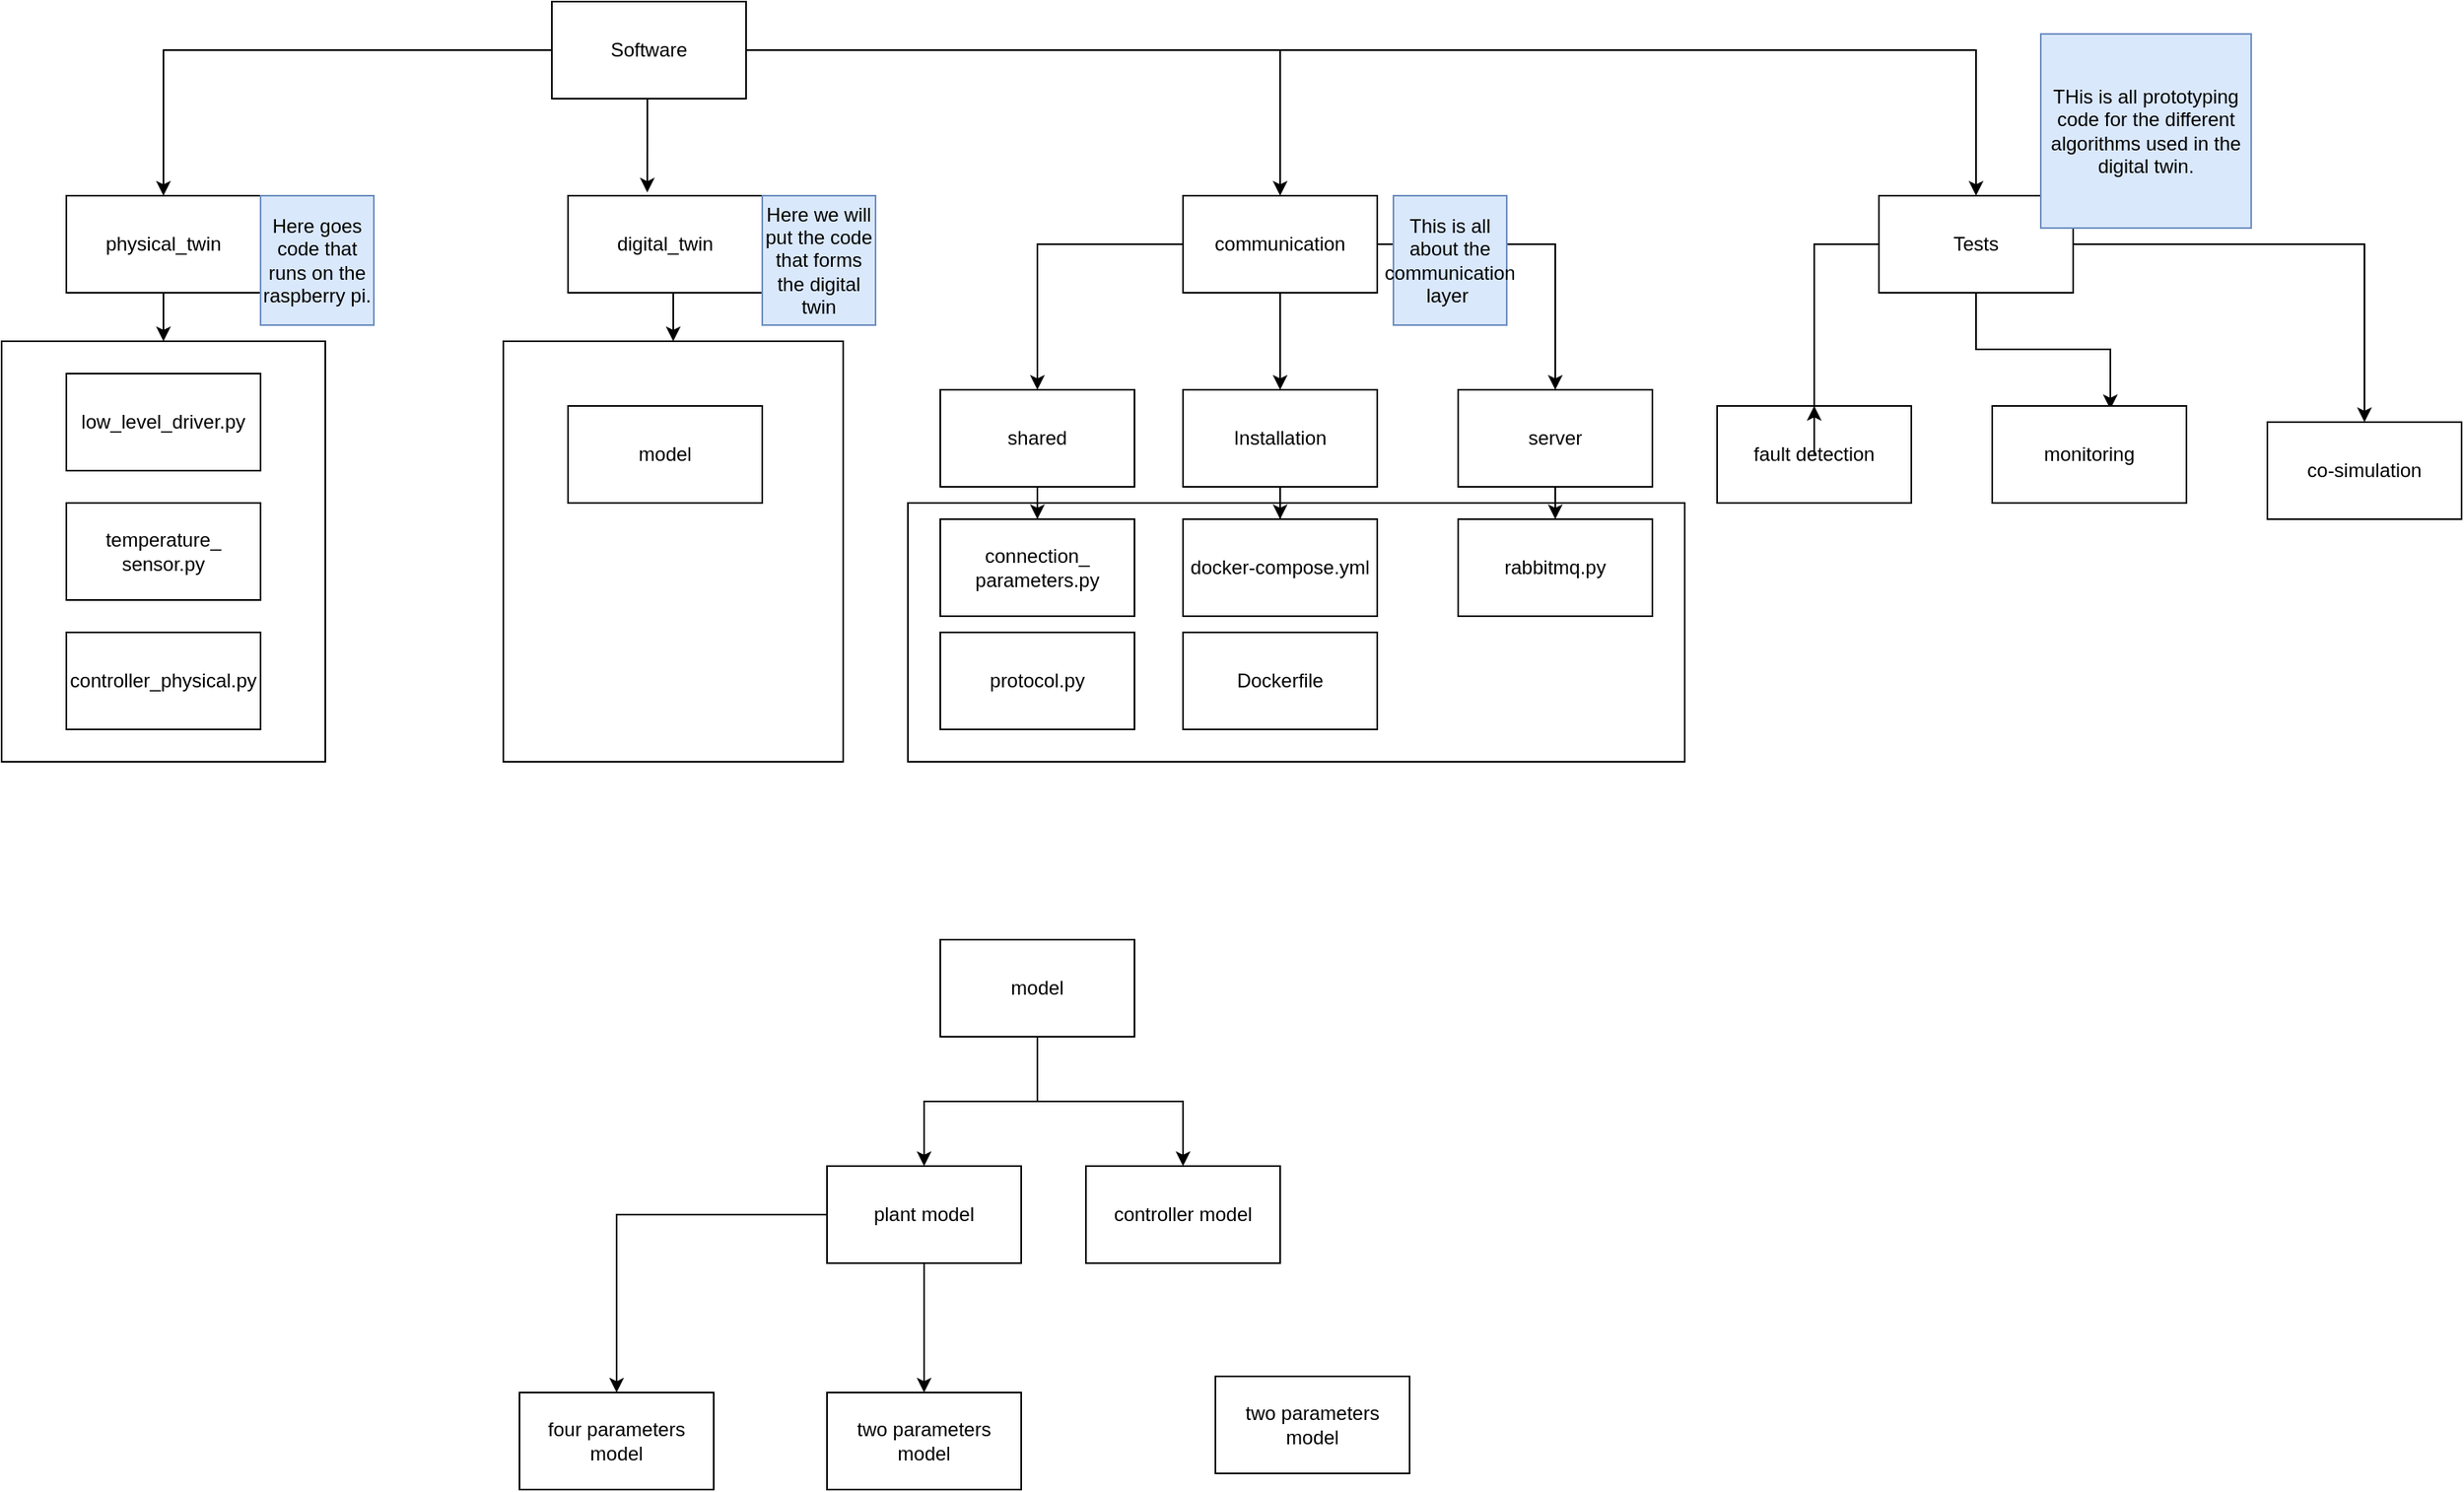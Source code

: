 <mxfile version="13.9.9" type="device"><diagram id="iEd0tF4DcvAUMcgzVtME" name="Page-1"><mxGraphModel dx="1422" dy="822" grid="1" gridSize="10" guides="1" tooltips="1" connect="1" arrows="1" fold="1" page="1" pageScale="1" pageWidth="850" pageHeight="1100" math="0" shadow="0"><root><mxCell id="0"/><mxCell id="1" parent="0"/><mxCell id="X4DmHsCRrUhemdWOnzhn-28" value="" style="rounded=0;whiteSpace=wrap;html=1;" parent="1" vertex="1"><mxGeometry x="370" y="390" width="210" height="260" as="geometry"/></mxCell><mxCell id="X4DmHsCRrUhemdWOnzhn-27" value="" style="rounded=0;whiteSpace=wrap;html=1;" parent="1" vertex="1"><mxGeometry x="60" y="390" width="200" height="260" as="geometry"/></mxCell><mxCell id="X4DmHsCRrUhemdWOnzhn-26" value="" style="rounded=0;whiteSpace=wrap;html=1;" parent="1" vertex="1"><mxGeometry x="620" y="490" width="480" height="160" as="geometry"/></mxCell><mxCell id="X4DmHsCRrUhemdWOnzhn-5" style="edgeStyle=orthogonalEdgeStyle;rounded=0;orthogonalLoop=1;jettySize=auto;html=1;entryX=0.408;entryY=-0.033;entryDx=0;entryDy=0;entryPerimeter=0;" parent="1" source="X4DmHsCRrUhemdWOnzhn-1" target="X4DmHsCRrUhemdWOnzhn-2" edge="1"><mxGeometry relative="1" as="geometry"><Array as="points"><mxPoint x="459" y="260"/><mxPoint x="459" y="260"/></Array></mxGeometry></mxCell><mxCell id="X4DmHsCRrUhemdWOnzhn-6" style="edgeStyle=orthogonalEdgeStyle;rounded=0;orthogonalLoop=1;jettySize=auto;html=1;entryX=0.5;entryY=0;entryDx=0;entryDy=0;" parent="1" source="X4DmHsCRrUhemdWOnzhn-1" target="X4DmHsCRrUhemdWOnzhn-3" edge="1"><mxGeometry relative="1" as="geometry"/></mxCell><mxCell id="X4DmHsCRrUhemdWOnzhn-7" style="edgeStyle=orthogonalEdgeStyle;rounded=0;orthogonalLoop=1;jettySize=auto;html=1;entryX=0.5;entryY=0;entryDx=0;entryDy=0;" parent="1" source="X4DmHsCRrUhemdWOnzhn-1" target="X4DmHsCRrUhemdWOnzhn-4" edge="1"><mxGeometry relative="1" as="geometry"/></mxCell><mxCell id="CV0vzG2fWvN9T7Pu7cEo-18" style="edgeStyle=orthogonalEdgeStyle;rounded=0;orthogonalLoop=1;jettySize=auto;html=1;" edge="1" parent="1" source="X4DmHsCRrUhemdWOnzhn-1" target="X4DmHsCRrUhemdWOnzhn-38"><mxGeometry relative="1" as="geometry"/></mxCell><mxCell id="X4DmHsCRrUhemdWOnzhn-1" value="Software" style="rounded=0;whiteSpace=wrap;html=1;" parent="1" vertex="1"><mxGeometry x="400" y="180" width="120" height="60" as="geometry"/></mxCell><mxCell id="X4DmHsCRrUhemdWOnzhn-30" style="edgeStyle=orthogonalEdgeStyle;rounded=0;orthogonalLoop=1;jettySize=auto;html=1;exitX=0.5;exitY=1;exitDx=0;exitDy=0;entryX=0.5;entryY=0;entryDx=0;entryDy=0;" parent="1" source="X4DmHsCRrUhemdWOnzhn-2" target="X4DmHsCRrUhemdWOnzhn-28" edge="1"><mxGeometry relative="1" as="geometry"/></mxCell><mxCell id="X4DmHsCRrUhemdWOnzhn-2" value="digital_twin" style="rounded=0;whiteSpace=wrap;html=1;" parent="1" vertex="1"><mxGeometry x="410" y="300" width="120" height="60" as="geometry"/></mxCell><mxCell id="X4DmHsCRrUhemdWOnzhn-29" style="edgeStyle=orthogonalEdgeStyle;rounded=0;orthogonalLoop=1;jettySize=auto;html=1;exitX=0.5;exitY=1;exitDx=0;exitDy=0;entryX=0.5;entryY=0;entryDx=0;entryDy=0;" parent="1" source="X4DmHsCRrUhemdWOnzhn-3" target="X4DmHsCRrUhemdWOnzhn-27" edge="1"><mxGeometry relative="1" as="geometry"/></mxCell><mxCell id="X4DmHsCRrUhemdWOnzhn-3" value="physical_twin" style="rounded=0;whiteSpace=wrap;html=1;" parent="1" vertex="1"><mxGeometry x="100" y="300" width="120" height="60" as="geometry"/></mxCell><mxCell id="X4DmHsCRrUhemdWOnzhn-14" style="edgeStyle=orthogonalEdgeStyle;rounded=0;orthogonalLoop=1;jettySize=auto;html=1;entryX=0.5;entryY=0;entryDx=0;entryDy=0;" parent="1" source="X4DmHsCRrUhemdWOnzhn-4" target="X4DmHsCRrUhemdWOnzhn-12" edge="1"><mxGeometry relative="1" as="geometry"/></mxCell><mxCell id="X4DmHsCRrUhemdWOnzhn-16" style="edgeStyle=orthogonalEdgeStyle;rounded=0;orthogonalLoop=1;jettySize=auto;html=1;" parent="1" source="X4DmHsCRrUhemdWOnzhn-4" target="X4DmHsCRrUhemdWOnzhn-13" edge="1"><mxGeometry relative="1" as="geometry"/></mxCell><mxCell id="X4DmHsCRrUhemdWOnzhn-17" style="edgeStyle=orthogonalEdgeStyle;rounded=0;orthogonalLoop=1;jettySize=auto;html=1;entryX=0.5;entryY=0;entryDx=0;entryDy=0;" parent="1" source="X4DmHsCRrUhemdWOnzhn-4" target="X4DmHsCRrUhemdWOnzhn-11" edge="1"><mxGeometry relative="1" as="geometry"/></mxCell><mxCell id="X4DmHsCRrUhemdWOnzhn-4" value="communication" style="rounded=0;whiteSpace=wrap;html=1;" parent="1" vertex="1"><mxGeometry x="790" y="300" width="120" height="60" as="geometry"/></mxCell><mxCell id="X4DmHsCRrUhemdWOnzhn-8" value="low_level_driver.py" style="rounded=0;whiteSpace=wrap;html=1;" parent="1" vertex="1"><mxGeometry x="100" y="410" width="120" height="60" as="geometry"/></mxCell><mxCell id="X4DmHsCRrUhemdWOnzhn-9" value="temperature_&lt;br&gt;sensor.py" style="rounded=0;whiteSpace=wrap;html=1;" parent="1" vertex="1"><mxGeometry x="100" y="490" width="120" height="60" as="geometry"/></mxCell><mxCell id="X4DmHsCRrUhemdWOnzhn-10" value="controller_physical.py" style="rounded=0;whiteSpace=wrap;html=1;" parent="1" vertex="1"><mxGeometry x="100" y="570" width="120" height="60" as="geometry"/></mxCell><mxCell id="X4DmHsCRrUhemdWOnzhn-33" style="edgeStyle=orthogonalEdgeStyle;rounded=0;orthogonalLoop=1;jettySize=auto;html=1;entryX=0.5;entryY=0;entryDx=0;entryDy=0;" parent="1" source="X4DmHsCRrUhemdWOnzhn-11" target="X4DmHsCRrUhemdWOnzhn-18" edge="1"><mxGeometry relative="1" as="geometry"/></mxCell><mxCell id="X4DmHsCRrUhemdWOnzhn-11" value="Installation" style="rounded=0;whiteSpace=wrap;html=1;" parent="1" vertex="1"><mxGeometry x="790" y="420" width="120" height="60" as="geometry"/></mxCell><mxCell id="X4DmHsCRrUhemdWOnzhn-34" style="edgeStyle=orthogonalEdgeStyle;rounded=0;orthogonalLoop=1;jettySize=auto;html=1;entryX=0.5;entryY=0;entryDx=0;entryDy=0;" parent="1" source="X4DmHsCRrUhemdWOnzhn-12" target="X4DmHsCRrUhemdWOnzhn-20" edge="1"><mxGeometry relative="1" as="geometry"/></mxCell><mxCell id="X4DmHsCRrUhemdWOnzhn-12" value="shared" style="rounded=0;whiteSpace=wrap;html=1;" parent="1" vertex="1"><mxGeometry x="640" y="420" width="120" height="60" as="geometry"/></mxCell><mxCell id="X4DmHsCRrUhemdWOnzhn-31" style="edgeStyle=orthogonalEdgeStyle;rounded=0;orthogonalLoop=1;jettySize=auto;html=1;exitX=0.5;exitY=1;exitDx=0;exitDy=0;entryX=0.5;entryY=0;entryDx=0;entryDy=0;" parent="1" source="X4DmHsCRrUhemdWOnzhn-13" target="X4DmHsCRrUhemdWOnzhn-22" edge="1"><mxGeometry relative="1" as="geometry"/></mxCell><mxCell id="X4DmHsCRrUhemdWOnzhn-13" value="server" style="rounded=0;whiteSpace=wrap;html=1;" parent="1" vertex="1"><mxGeometry x="960" y="420" width="120" height="60" as="geometry"/></mxCell><mxCell id="X4DmHsCRrUhemdWOnzhn-18" value="docker-compose.yml" style="rounded=0;whiteSpace=wrap;html=1;" parent="1" vertex="1"><mxGeometry x="790" y="500" width="120" height="60" as="geometry"/></mxCell><mxCell id="X4DmHsCRrUhemdWOnzhn-19" value="Dockerfile" style="rounded=0;whiteSpace=wrap;html=1;" parent="1" vertex="1"><mxGeometry x="790" y="570" width="120" height="60" as="geometry"/></mxCell><mxCell id="X4DmHsCRrUhemdWOnzhn-20" value="connection_&lt;br&gt;parameters.py" style="rounded=0;whiteSpace=wrap;html=1;" parent="1" vertex="1"><mxGeometry x="640" y="500" width="120" height="60" as="geometry"/></mxCell><mxCell id="X4DmHsCRrUhemdWOnzhn-21" value="protocol.py" style="rounded=0;whiteSpace=wrap;html=1;" parent="1" vertex="1"><mxGeometry x="640" y="570" width="120" height="60" as="geometry"/></mxCell><mxCell id="X4DmHsCRrUhemdWOnzhn-22" value="rabbitmq.py" style="rounded=0;whiteSpace=wrap;html=1;" parent="1" vertex="1"><mxGeometry x="960" y="500" width="120" height="60" as="geometry"/></mxCell><mxCell id="CV0vzG2fWvN9T7Pu7cEo-2" value="" style="edgeStyle=orthogonalEdgeStyle;rounded=0;orthogonalLoop=1;jettySize=auto;html=1;" edge="1" parent="1" source="X4DmHsCRrUhemdWOnzhn-23" target="CV0vzG2fWvN9T7Pu7cEo-1"><mxGeometry relative="1" as="geometry"/></mxCell><mxCell id="CV0vzG2fWvN9T7Pu7cEo-4" style="edgeStyle=orthogonalEdgeStyle;rounded=0;orthogonalLoop=1;jettySize=auto;html=1;entryX=0.5;entryY=0;entryDx=0;entryDy=0;" edge="1" parent="1" source="X4DmHsCRrUhemdWOnzhn-23" target="CV0vzG2fWvN9T7Pu7cEo-3"><mxGeometry relative="1" as="geometry"/></mxCell><mxCell id="X4DmHsCRrUhemdWOnzhn-23" value="model" style="rounded=0;whiteSpace=wrap;html=1;" parent="1" vertex="1"><mxGeometry x="640" y="760" width="120" height="60" as="geometry"/></mxCell><mxCell id="X4DmHsCRrUhemdWOnzhn-25" value="fault detection" style="rounded=0;whiteSpace=wrap;html=1;" parent="1" vertex="1"><mxGeometry x="1120" y="430" width="120" height="60" as="geometry"/></mxCell><mxCell id="CV0vzG2fWvN9T7Pu7cEo-19" style="edgeStyle=orthogonalEdgeStyle;rounded=0;orthogonalLoop=1;jettySize=auto;html=1;" edge="1" parent="1" source="X4DmHsCRrUhemdWOnzhn-38" target="CV0vzG2fWvN9T7Pu7cEo-16"><mxGeometry relative="1" as="geometry"/></mxCell><mxCell id="CV0vzG2fWvN9T7Pu7cEo-20" style="edgeStyle=orthogonalEdgeStyle;rounded=0;orthogonalLoop=1;jettySize=auto;html=1;entryX=0.608;entryY=0.033;entryDx=0;entryDy=0;entryPerimeter=0;" edge="1" parent="1" source="X4DmHsCRrUhemdWOnzhn-38" target="CV0vzG2fWvN9T7Pu7cEo-17"><mxGeometry relative="1" as="geometry"/></mxCell><mxCell id="CV0vzG2fWvN9T7Pu7cEo-22" style="edgeStyle=orthogonalEdgeStyle;rounded=0;orthogonalLoop=1;jettySize=auto;html=1;entryX=0.5;entryY=0;entryDx=0;entryDy=0;" edge="1" parent="1" source="X4DmHsCRrUhemdWOnzhn-38" target="X4DmHsCRrUhemdWOnzhn-25"><mxGeometry relative="1" as="geometry"><Array as="points"><mxPoint x="1180" y="330"/><mxPoint x="1180" y="460"/></Array></mxGeometry></mxCell><mxCell id="X4DmHsCRrUhemdWOnzhn-38" value="Tests" style="rounded=0;whiteSpace=wrap;html=1;" parent="1" vertex="1"><mxGeometry x="1220" y="300" width="120" height="60" as="geometry"/></mxCell><mxCell id="CV0vzG2fWvN9T7Pu7cEo-6" value="" style="edgeStyle=orthogonalEdgeStyle;rounded=0;orthogonalLoop=1;jettySize=auto;html=1;" edge="1" parent="1" source="CV0vzG2fWvN9T7Pu7cEo-1" target="CV0vzG2fWvN9T7Pu7cEo-5"><mxGeometry relative="1" as="geometry"/></mxCell><mxCell id="CV0vzG2fWvN9T7Pu7cEo-8" style="edgeStyle=orthogonalEdgeStyle;rounded=0;orthogonalLoop=1;jettySize=auto;html=1;entryX=0.5;entryY=0;entryDx=0;entryDy=0;" edge="1" parent="1" source="CV0vzG2fWvN9T7Pu7cEo-1" target="CV0vzG2fWvN9T7Pu7cEo-7"><mxGeometry relative="1" as="geometry"/></mxCell><mxCell id="CV0vzG2fWvN9T7Pu7cEo-1" value="plant model" style="rounded=0;whiteSpace=wrap;html=1;" vertex="1" parent="1"><mxGeometry x="570" y="900" width="120" height="60" as="geometry"/></mxCell><mxCell id="CV0vzG2fWvN9T7Pu7cEo-3" value="controller model" style="rounded=0;whiteSpace=wrap;html=1;" vertex="1" parent="1"><mxGeometry x="730" y="900" width="120" height="60" as="geometry"/></mxCell><mxCell id="CV0vzG2fWvN9T7Pu7cEo-5" value="two parameters model" style="rounded=0;whiteSpace=wrap;html=1;" vertex="1" parent="1"><mxGeometry x="570" y="1040" width="120" height="60" as="geometry"/></mxCell><mxCell id="CV0vzG2fWvN9T7Pu7cEo-7" value="four parameters model" style="rounded=0;whiteSpace=wrap;html=1;" vertex="1" parent="1"><mxGeometry x="380" y="1040" width="120" height="60" as="geometry"/></mxCell><mxCell id="CV0vzG2fWvN9T7Pu7cEo-9" value="two parameters model" style="rounded=0;whiteSpace=wrap;html=1;" vertex="1" parent="1"><mxGeometry x="810" y="1030" width="120" height="60" as="geometry"/></mxCell><mxCell id="CV0vzG2fWvN9T7Pu7cEo-10" value="two parameters model" style="rounded=0;whiteSpace=wrap;html=1;" vertex="1" parent="1"><mxGeometry x="810" y="1030" width="120" height="60" as="geometry"/></mxCell><mxCell id="CV0vzG2fWvN9T7Pu7cEo-15" value="model" style="rounded=0;whiteSpace=wrap;html=1;" vertex="1" parent="1"><mxGeometry x="410" y="430" width="120" height="60" as="geometry"/></mxCell><mxCell id="CV0vzG2fWvN9T7Pu7cEo-16" value="co-simulation" style="rounded=0;whiteSpace=wrap;html=1;" vertex="1" parent="1"><mxGeometry x="1460" y="440" width="120" height="60" as="geometry"/></mxCell><mxCell id="CV0vzG2fWvN9T7Pu7cEo-17" value="monitoring" style="rounded=0;whiteSpace=wrap;html=1;" vertex="1" parent="1"><mxGeometry x="1290" y="430" width="120" height="60" as="geometry"/></mxCell><mxCell id="CV0vzG2fWvN9T7Pu7cEo-24" value="Here goes code that runs on the raspberry pi." style="text;html=1;strokeColor=#6c8ebf;fillColor=#dae8fc;align=center;verticalAlign=middle;whiteSpace=wrap;rounded=0;" vertex="1" parent="1"><mxGeometry x="220" y="300" width="70" height="80" as="geometry"/></mxCell><mxCell id="CV0vzG2fWvN9T7Pu7cEo-25" value="Here we will put the code that forms the digital twin" style="text;html=1;strokeColor=#6c8ebf;fillColor=#dae8fc;align=center;verticalAlign=middle;whiteSpace=wrap;rounded=0;" vertex="1" parent="1"><mxGeometry x="530" y="300" width="70" height="80" as="geometry"/></mxCell><mxCell id="CV0vzG2fWvN9T7Pu7cEo-26" value="This is all about the communication layer&amp;nbsp;" style="text;html=1;strokeColor=#6c8ebf;fillColor=#dae8fc;align=center;verticalAlign=middle;whiteSpace=wrap;rounded=0;" vertex="1" parent="1"><mxGeometry x="920" y="300" width="70" height="80" as="geometry"/></mxCell><mxCell id="CV0vzG2fWvN9T7Pu7cEo-27" value="THis is all prototyping code for the different algorithms used in the digital twin." style="text;html=1;strokeColor=#6c8ebf;fillColor=#dae8fc;align=center;verticalAlign=middle;whiteSpace=wrap;rounded=0;" vertex="1" parent="1"><mxGeometry x="1320" y="200" width="130" height="120" as="geometry"/></mxCell></root></mxGraphModel></diagram></mxfile>